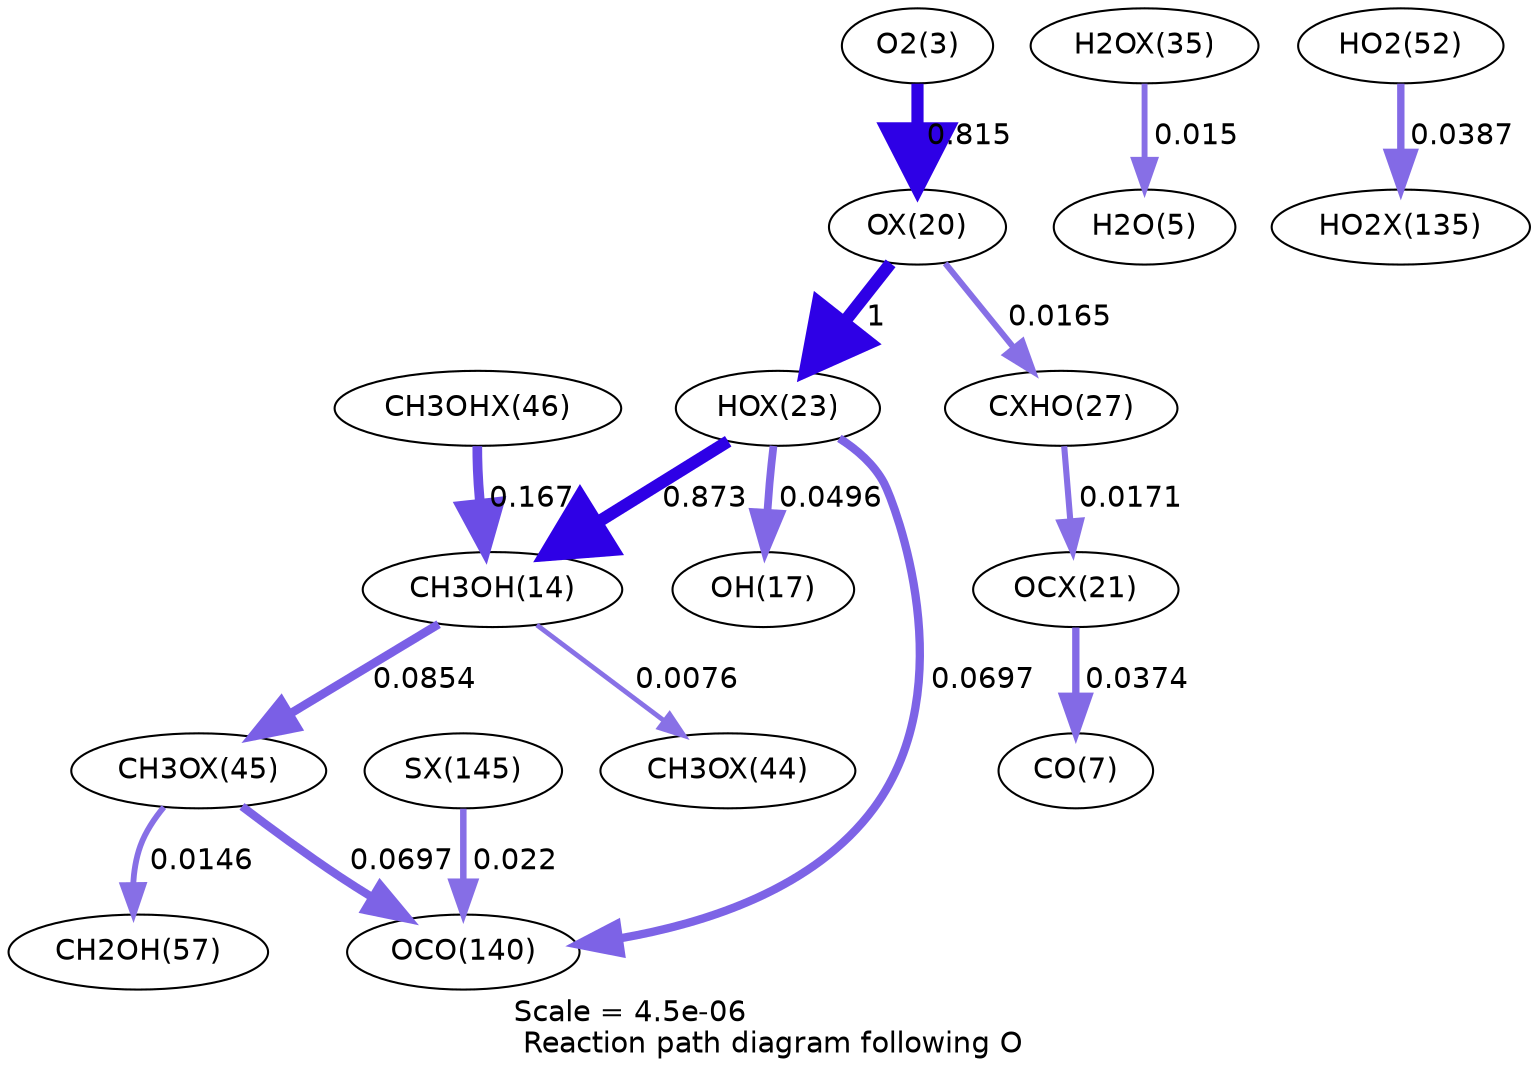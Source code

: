 digraph reaction_paths {
center=1;
s5 -> s34[fontname="Helvetica", penwidth=5.85, arrowsize=2.92, color="0.7, 1.32, 0.9"
, label=" 0.815"];
s34 -> s37[fontname="Helvetica", penwidth=6, arrowsize=3, color="0.7, 1.5, 0.9"
, label=" 1"];
s34 -> s40[fontname="Helvetica", penwidth=2.9, arrowsize=1.45, color="0.7, 0.517, 0.9"
, label=" 0.0165"];
s37 -> s16[fontname="Helvetica", penwidth=5.9, arrowsize=2.95, color="0.7, 1.37, 0.9"
, label=" 0.873"];
s37 -> s19[fontname="Helvetica", penwidth=3.73, arrowsize=1.87, color="0.7, 0.55, 0.9"
, label=" 0.0496"];
s37 -> s25[fontname="Helvetica", penwidth=3.99, arrowsize=1.99, color="0.7, 0.57, 0.9"
, label=" 0.0697"];
s50 -> s16[fontname="Helvetica", penwidth=4.65, arrowsize=2.33, color="0.7, 0.667, 0.9"
, label=" 0.167"];
s16 -> s49[fontname="Helvetica", penwidth=4.14, arrowsize=2.07, color="0.7, 0.585, 0.9"
, label=" 0.0854"];
s16 -> s48[fontname="Helvetica", penwidth=2.32, arrowsize=1.16, color="0.7, 0.508, 0.9"
, label=" 0.0076"];
s43 -> s7[fontname="Helvetica", penwidth=2.83, arrowsize=1.41, color="0.7, 0.515, 0.9"
, label=" 0.015"];
s49 -> s25[fontname="Helvetica", penwidth=3.99, arrowsize=1.99, color="0.7, 0.57, 0.9"
, label=" 0.0697"];
s49 -> s22[fontname="Helvetica", penwidth=2.81, arrowsize=1.4, color="0.7, 0.515, 0.9"
, label=" 0.0146"];
s57 -> s25[fontname="Helvetica", penwidth=3.12, arrowsize=1.56, color="0.7, 0.522, 0.9"
, label=" 0.022"];
s21 -> s53[fontname="Helvetica", penwidth=3.54, arrowsize=1.77, color="0.7, 0.539, 0.9"
, label=" 0.0387"];
s40 -> s35[fontname="Helvetica", penwidth=2.93, arrowsize=1.46, color="0.7, 0.517, 0.9"
, label=" 0.0171"];
s35 -> s9[fontname="Helvetica", penwidth=3.52, arrowsize=1.76, color="0.7, 0.537, 0.9"
, label=" 0.0374"];
s5 [ fontname="Helvetica", label="O2(3)"];
s7 [ fontname="Helvetica", label="H2O(5)"];
s9 [ fontname="Helvetica", label="CO(7)"];
s16 [ fontname="Helvetica", label="CH3OH(14)"];
s19 [ fontname="Helvetica", label="OH(17)"];
s21 [ fontname="Helvetica", label="HO2(52)"];
s22 [ fontname="Helvetica", label="CH2OH(57)"];
s25 [ fontname="Helvetica", label="OCO(140)"];
s34 [ fontname="Helvetica", label="OX(20)"];
s35 [ fontname="Helvetica", label="OCX(21)"];
s37 [ fontname="Helvetica", label="HOX(23)"];
s40 [ fontname="Helvetica", label="CXHO(27)"];
s43 [ fontname="Helvetica", label="H2OX(35)"];
s48 [ fontname="Helvetica", label="CH3OX(44)"];
s49 [ fontname="Helvetica", label="CH3OX(45)"];
s50 [ fontname="Helvetica", label="CH3OHX(46)"];
s53 [ fontname="Helvetica", label="HO2X(135)"];
s57 [ fontname="Helvetica", label="SX(145)"];
 label = "Scale = 4.5e-06\l Reaction path diagram following O";
 fontname = "Helvetica";
}

